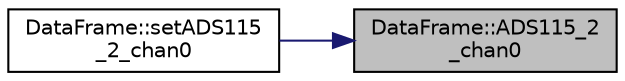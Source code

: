 digraph "DataFrame::ADS115_2_chan0"
{
 // LATEX_PDF_SIZE
  edge [fontname="Helvetica",fontsize="10",labelfontname="Helvetica",labelfontsize="10"];
  node [fontname="Helvetica",fontsize="10",shape=record];
  rankdir="RL";
  Node1 [label="DataFrame::ADS115_2\l_chan0",height=0.2,width=0.4,color="black", fillcolor="grey75", style="filled", fontcolor="black",tooltip="Getter for ADS115_2_chan0 attribute."];
  Node1 -> Node2 [dir="back",color="midnightblue",fontsize="10",style="solid",fontname="Helvetica"];
  Node2 [label="DataFrame::setADS115\l_2_chan0",height=0.2,width=0.4,color="black", fillcolor="white", style="filled",URL="$class_data_frame.html#a7e847f64eb741e4527f9daf67fa5ed7e",tooltip="Setter for ADS115_2_chan0 attribute."];
}
